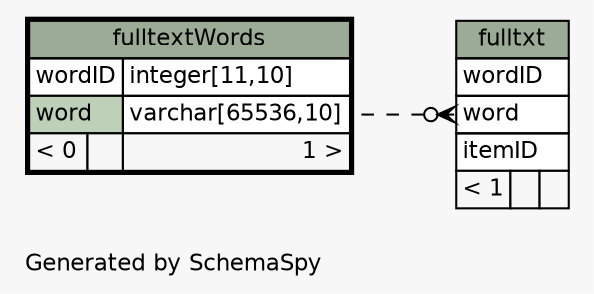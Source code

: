// dot 2.34.0 on Linux 3.11.6-1-ARCH
// SchemaSpy rev 590
digraph "impliedTwoDegreesRelationshipsDiagram" {
  graph [
    rankdir="RL"
    bgcolor="#f7f7f7"
    label="\nGenerated by SchemaSpy"
    labeljust="l"
    nodesep="0.18"
    ranksep="0.46"
    fontname="Helvetica"
    fontsize="11"
  ];
  node [
    fontname="Helvetica"
    fontsize="11"
    shape="plaintext"
  ];
  edge [
    arrowsize="0.8"
  ];
  "fulltxt":"word":w -> "fulltextWords":"word.type":e [arrowhead=none dir=back arrowtail=crowodot style=dashed];
  "fulltextWords" [
    label=<
    <TABLE BORDER="2" CELLBORDER="1" CELLSPACING="0" BGCOLOR="#ffffff">
      <TR><TD COLSPAN="3" BGCOLOR="#9bab96" ALIGN="CENTER">fulltextWords</TD></TR>
      <TR><TD PORT="wordID" COLSPAN="2" ALIGN="LEFT">wordID</TD><TD PORT="wordID.type" ALIGN="LEFT">integer[11,10]</TD></TR>
      <TR><TD PORT="word" COLSPAN="2" BGCOLOR="#bed1b8" ALIGN="LEFT">word</TD><TD PORT="word.type" ALIGN="LEFT">varchar[65536,10]</TD></TR>
      <TR><TD ALIGN="LEFT" BGCOLOR="#f7f7f7">&lt; 0</TD><TD ALIGN="RIGHT" BGCOLOR="#f7f7f7">  </TD><TD ALIGN="RIGHT" BGCOLOR="#f7f7f7">1 &gt;</TD></TR>
    </TABLE>>
    URL="fulltextWords.html"
    tooltip="fulltextWords"
  ];
  "fulltxt" [
    label=<
    <TABLE BORDER="0" CELLBORDER="1" CELLSPACING="0" BGCOLOR="#ffffff">
      <TR><TD COLSPAN="3" BGCOLOR="#9bab96" ALIGN="CENTER">fulltxt</TD></TR>
      <TR><TD PORT="wordID" COLSPAN="3" ALIGN="LEFT">wordID</TD></TR>
      <TR><TD PORT="word" COLSPAN="3" ALIGN="LEFT">word</TD></TR>
      <TR><TD PORT="itemID" COLSPAN="3" ALIGN="LEFT">itemID</TD></TR>
      <TR><TD ALIGN="LEFT" BGCOLOR="#f7f7f7">&lt; 1</TD><TD ALIGN="RIGHT" BGCOLOR="#f7f7f7">  </TD><TD ALIGN="RIGHT" BGCOLOR="#f7f7f7">  </TD></TR>
    </TABLE>>
    URL="fulltxt.html"
    tooltip="fulltxt"
  ];
}
